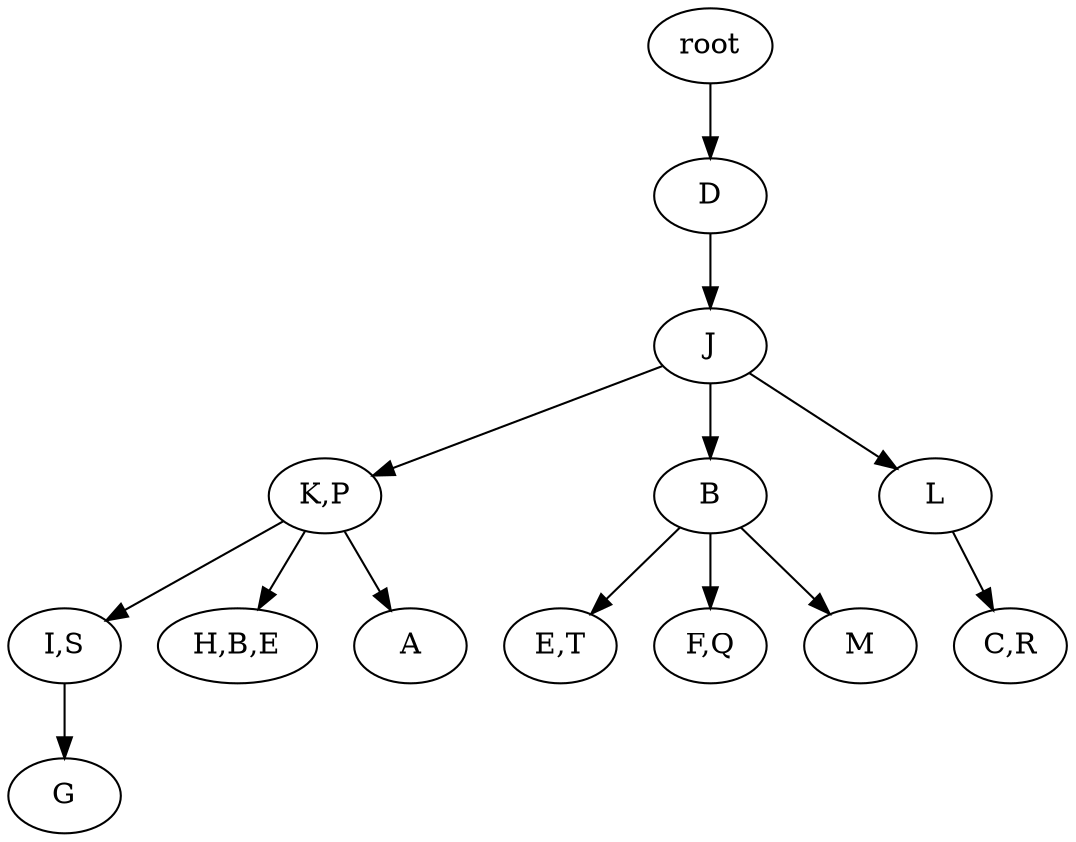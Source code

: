 strict digraph G {
	graph [name=G];
	0	 [label=root];
	1	 [label=D];
	0 -> 1;
	2	 [label=J];
	1 -> 2;
	4	 [label="K,P"];
	2 -> 4;
	5	 [label=B];
	2 -> 5;
	6	 [label=L];
	2 -> 6;
	7	 [label="I,S"];
	4 -> 7;
	8	 [label="H,B,E"];
	4 -> 8;
	9	 [label=A];
	4 -> 9;
	10	 [label="E,T"];
	5 -> 10;
	11	 [label="F,Q"];
	5 -> 11;
	12	 [label=M];
	5 -> 12;
	13	 [label="C,R"];
	6 -> 13;
	14	 [label=G];
	7 -> 14;
}
